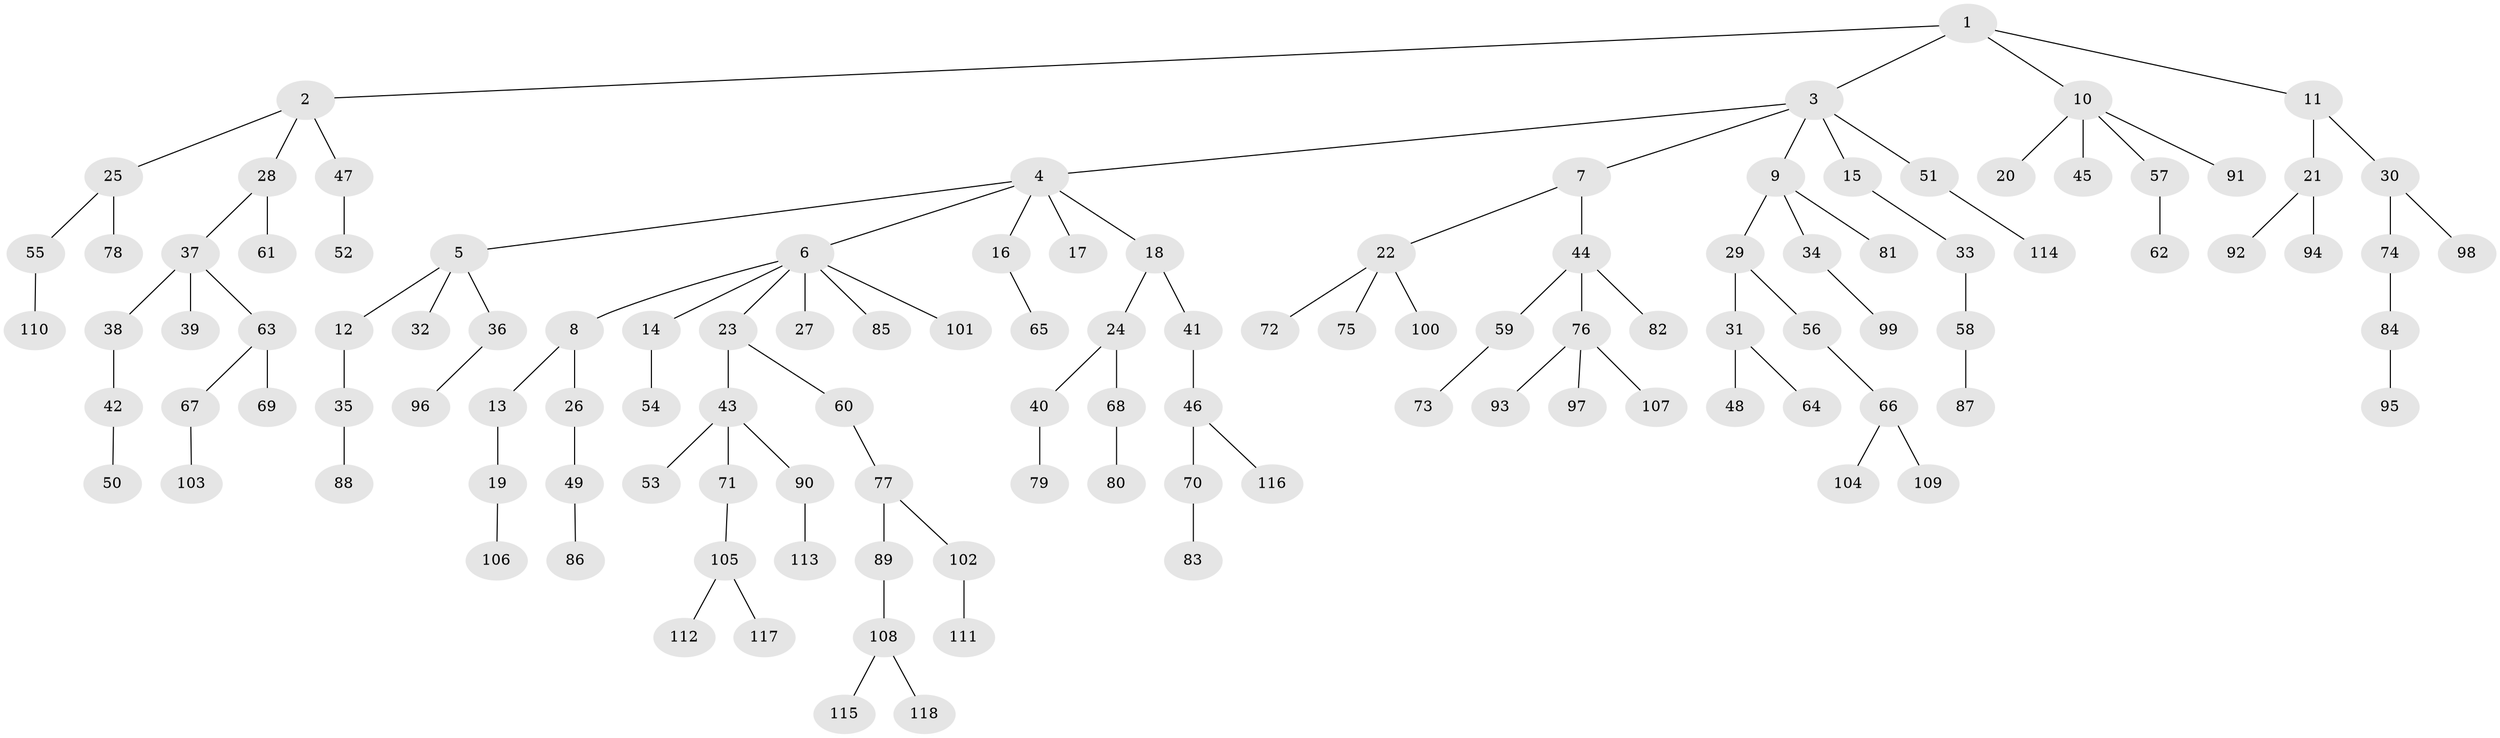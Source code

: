 // Generated by graph-tools (version 1.1) at 2025/36/03/09/25 02:36:36]
// undirected, 118 vertices, 117 edges
graph export_dot {
graph [start="1"]
  node [color=gray90,style=filled];
  1;
  2;
  3;
  4;
  5;
  6;
  7;
  8;
  9;
  10;
  11;
  12;
  13;
  14;
  15;
  16;
  17;
  18;
  19;
  20;
  21;
  22;
  23;
  24;
  25;
  26;
  27;
  28;
  29;
  30;
  31;
  32;
  33;
  34;
  35;
  36;
  37;
  38;
  39;
  40;
  41;
  42;
  43;
  44;
  45;
  46;
  47;
  48;
  49;
  50;
  51;
  52;
  53;
  54;
  55;
  56;
  57;
  58;
  59;
  60;
  61;
  62;
  63;
  64;
  65;
  66;
  67;
  68;
  69;
  70;
  71;
  72;
  73;
  74;
  75;
  76;
  77;
  78;
  79;
  80;
  81;
  82;
  83;
  84;
  85;
  86;
  87;
  88;
  89;
  90;
  91;
  92;
  93;
  94;
  95;
  96;
  97;
  98;
  99;
  100;
  101;
  102;
  103;
  104;
  105;
  106;
  107;
  108;
  109;
  110;
  111;
  112;
  113;
  114;
  115;
  116;
  117;
  118;
  1 -- 2;
  1 -- 3;
  1 -- 10;
  1 -- 11;
  2 -- 25;
  2 -- 28;
  2 -- 47;
  3 -- 4;
  3 -- 7;
  3 -- 9;
  3 -- 15;
  3 -- 51;
  4 -- 5;
  4 -- 6;
  4 -- 16;
  4 -- 17;
  4 -- 18;
  5 -- 12;
  5 -- 32;
  5 -- 36;
  6 -- 8;
  6 -- 14;
  6 -- 23;
  6 -- 27;
  6 -- 85;
  6 -- 101;
  7 -- 22;
  7 -- 44;
  8 -- 13;
  8 -- 26;
  9 -- 29;
  9 -- 34;
  9 -- 81;
  10 -- 20;
  10 -- 45;
  10 -- 57;
  10 -- 91;
  11 -- 21;
  11 -- 30;
  12 -- 35;
  13 -- 19;
  14 -- 54;
  15 -- 33;
  16 -- 65;
  18 -- 24;
  18 -- 41;
  19 -- 106;
  21 -- 92;
  21 -- 94;
  22 -- 72;
  22 -- 75;
  22 -- 100;
  23 -- 43;
  23 -- 60;
  24 -- 40;
  24 -- 68;
  25 -- 55;
  25 -- 78;
  26 -- 49;
  28 -- 37;
  28 -- 61;
  29 -- 31;
  29 -- 56;
  30 -- 74;
  30 -- 98;
  31 -- 48;
  31 -- 64;
  33 -- 58;
  34 -- 99;
  35 -- 88;
  36 -- 96;
  37 -- 38;
  37 -- 39;
  37 -- 63;
  38 -- 42;
  40 -- 79;
  41 -- 46;
  42 -- 50;
  43 -- 53;
  43 -- 71;
  43 -- 90;
  44 -- 59;
  44 -- 76;
  44 -- 82;
  46 -- 70;
  46 -- 116;
  47 -- 52;
  49 -- 86;
  51 -- 114;
  55 -- 110;
  56 -- 66;
  57 -- 62;
  58 -- 87;
  59 -- 73;
  60 -- 77;
  63 -- 67;
  63 -- 69;
  66 -- 104;
  66 -- 109;
  67 -- 103;
  68 -- 80;
  70 -- 83;
  71 -- 105;
  74 -- 84;
  76 -- 93;
  76 -- 97;
  76 -- 107;
  77 -- 89;
  77 -- 102;
  84 -- 95;
  89 -- 108;
  90 -- 113;
  102 -- 111;
  105 -- 112;
  105 -- 117;
  108 -- 115;
  108 -- 118;
}
